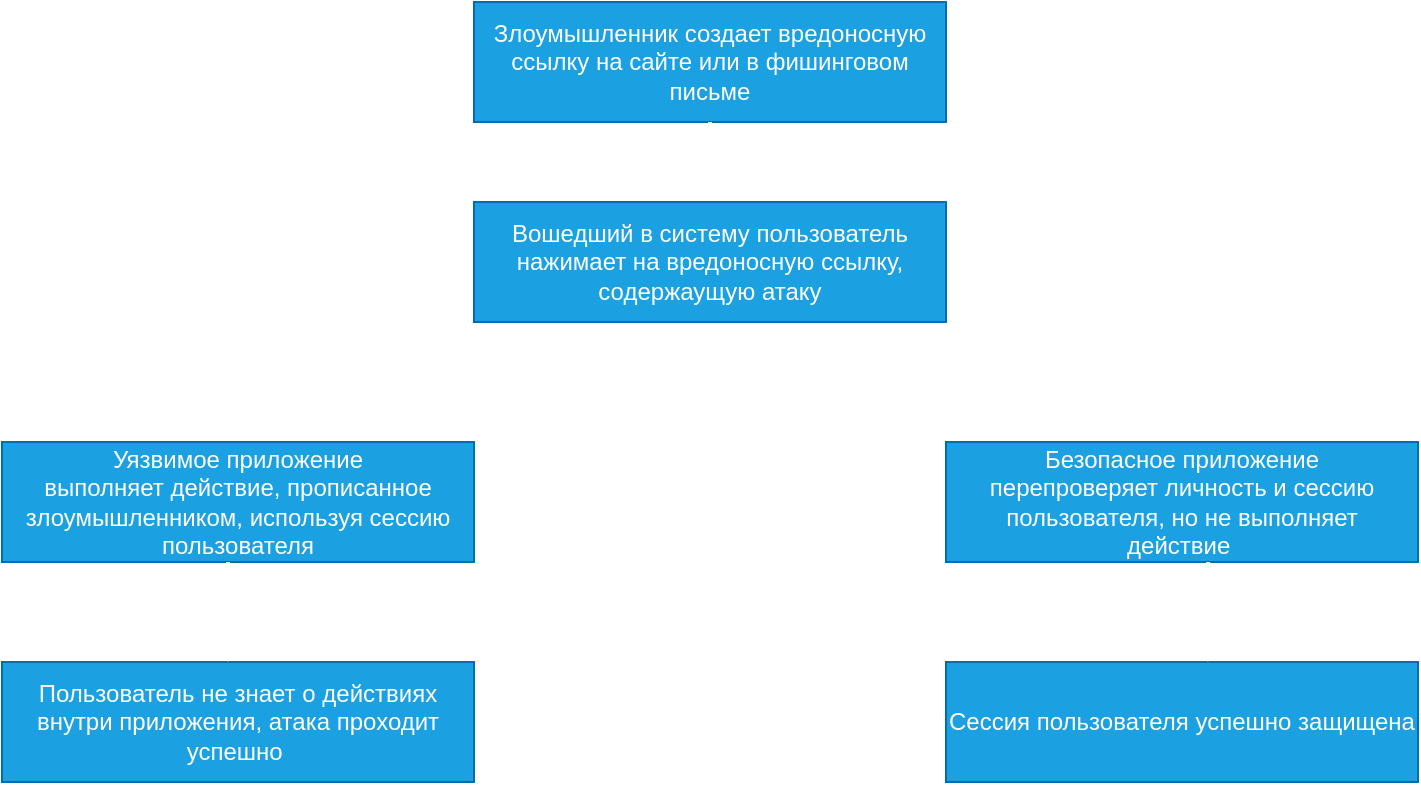 <mxfile>
    <diagram id="fECts557okDQ3qRtLXVx" name="Страница 1">
        <mxGraphModel dx="878" dy="584" grid="1" gridSize="10" guides="1" tooltips="1" connect="1" arrows="1" fold="1" page="1" pageScale="1" pageWidth="827" pageHeight="1169" math="0" shadow="0">
            <root>
                <mxCell id="0"/>
                <mxCell id="1" parent="0"/>
                <mxCell id="2" value="Злоумышленник создает вредоносную ссылку на сайте или в фишинговом письме" style="rounded=0;whiteSpace=wrap;fillColor=#1ba1e2;fontColor=#ffffff;strokeColor=#006EAF;" parent="1" vertex="1">
                    <mxGeometry x="353" y="120" width="236" height="60" as="geometry"/>
                </mxCell>
                <mxCell id="3" value="" style="endArrow=classic;endSize=8;startSize=8;jumpSize=7;strokeWidth=2;entryX=0.5;entryY=0;entryDx=0;entryDy=0;strokeColor=#FFFFFF;fillColor=#dae8fc;" parent="1" edge="1">
                    <mxGeometry width="50" height="50" relative="1" as="geometry">
                        <mxPoint x="471" y="180" as="sourcePoint"/>
                        <mxPoint x="470.93" y="220" as="targetPoint"/>
                    </mxGeometry>
                </mxCell>
                <mxCell id="5" value="Вошедший в систему пользователь нажимает на вредоносную ссылку, содержаущую атаку" style="rounded=0;whiteSpace=wrap;fillColor=#1ba1e2;fontColor=#ffffff;strokeColor=#006EAF;" parent="1" vertex="1">
                    <mxGeometry x="353" y="220" width="236" height="60" as="geometry"/>
                </mxCell>
                <mxCell id="6" value="Уязвимое приложение&#10;выполняет действие, прописанное злоумышленником, используя сессию пользователя" style="rounded=0;whiteSpace=wrap;fillColor=#1ba1e2;fontColor=#ffffff;strokeColor=#006EAF;fontStyle=0" parent="1" vertex="1">
                    <mxGeometry x="117" y="340" width="236" height="60" as="geometry"/>
                </mxCell>
                <mxCell id="12" value="" style="endArrow=classic;endSize=8;startSize=8;jumpSize=7;strokeWidth=2;strokeColor=#FFFFFF;fillColor=#dae8fc;entryX=0.475;entryY=-0.058;entryDx=0;entryDy=0;entryPerimeter=0;" parent="1" edge="1" target="6">
                    <mxGeometry width="50" height="50" relative="1" as="geometry">
                        <mxPoint x="350" y="250" as="sourcePoint"/>
                        <mxPoint x="230" y="330" as="targetPoint"/>
                        <Array as="points">
                            <mxPoint x="230" y="250"/>
                        </Array>
                    </mxGeometry>
                </mxCell>
                <mxCell id="13" value="" style="endArrow=classic;endSize=8;startSize=8;jumpSize=7;strokeWidth=2;strokeColor=#FFFFFF;fillColor=#dae8fc;entryX=0.559;entryY=-0.042;entryDx=0;entryDy=0;entryPerimeter=0;" parent="1" edge="1" target="15">
                    <mxGeometry width="50" height="50" relative="1" as="geometry">
                        <mxPoint x="590" y="250" as="sourcePoint"/>
                        <mxPoint x="720" y="330" as="targetPoint"/>
                        <Array as="points">
                            <mxPoint x="720" y="250"/>
                        </Array>
                    </mxGeometry>
                </mxCell>
                <mxCell id="15" value="Безопасное приложение&#10;перепроверяет личность и сессию пользователя, но не выполняет действие " style="rounded=0;whiteSpace=wrap;fillColor=#1ba1e2;fontColor=#ffffff;strokeColor=#006EAF;" vertex="1" parent="1">
                    <mxGeometry x="589" y="340" width="236" height="60" as="geometry"/>
                </mxCell>
                <mxCell id="17" value="Пользователь не знает о действиях внутри приложения, атака проходит успешно " style="rounded=0;whiteSpace=wrap;fillColor=#1ba1e2;fontColor=#ffffff;strokeColor=#006EAF;fontStyle=0" vertex="1" parent="1">
                    <mxGeometry x="117" y="450" width="236" height="60" as="geometry"/>
                </mxCell>
                <mxCell id="18" value="Сессия пользователя успешно защищена" style="rounded=0;whiteSpace=wrap;fillColor=#1ba1e2;fontColor=#ffffff;strokeColor=#006EAF;fontStyle=0" vertex="1" parent="1">
                    <mxGeometry x="589" y="450" width="236" height="60" as="geometry"/>
                </mxCell>
                <mxCell id="23" value="" style="endArrow=classic;endSize=8;startSize=8;jumpSize=7;strokeWidth=2;entryX=0.479;entryY=0;entryDx=0;entryDy=0;strokeColor=#FFFFFF;fillColor=#dae8fc;entryPerimeter=0;" edge="1" parent="1" target="17">
                    <mxGeometry width="50" height="50" relative="1" as="geometry">
                        <mxPoint x="230.07" y="400" as="sourcePoint"/>
                        <mxPoint x="230.0" y="440" as="targetPoint"/>
                    </mxGeometry>
                </mxCell>
                <mxCell id="24" value="" style="endArrow=classic;endSize=8;startSize=8;jumpSize=7;strokeWidth=2;entryX=0.555;entryY=0;entryDx=0;entryDy=0;strokeColor=#FFFFFF;fillColor=#dae8fc;entryPerimeter=0;" edge="1" parent="1" target="18">
                    <mxGeometry width="50" height="50" relative="1" as="geometry">
                        <mxPoint x="720.07" y="400" as="sourcePoint"/>
                        <mxPoint x="720.0" y="440" as="targetPoint"/>
                    </mxGeometry>
                </mxCell>
            </root>
        </mxGraphModel>
    </diagram>
</mxfile>